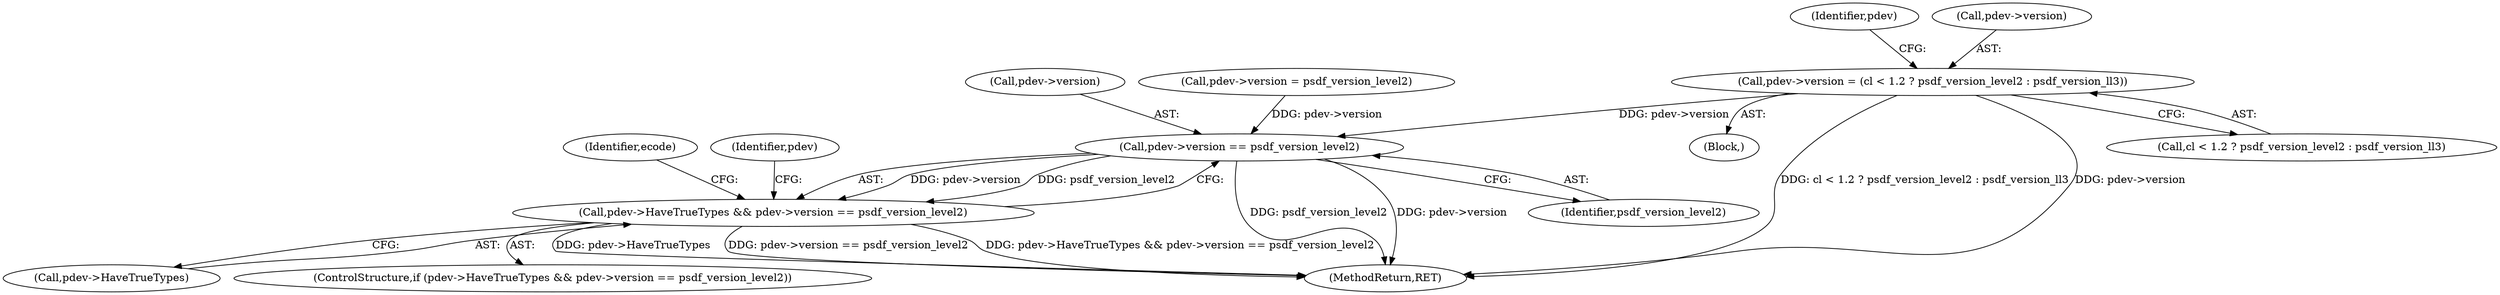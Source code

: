 digraph "0_ghostscript_c3476dde7743761a4e1d39a631716199b696b880@pointer" {
"1000870" [label="(Call,pdev->version = (cl < 1.2 ? psdf_version_level2 : psdf_version_ll3))"];
"1001302" [label="(Call,pdev->version == psdf_version_level2)"];
"1001298" [label="(Call,pdev->HaveTrueTypes && pdev->version == psdf_version_level2)"];
"1000882" [label="(Identifier,pdev)"];
"1000871" [label="(Call,pdev->version)"];
"1001299" [label="(Call,pdev->HaveTrueTypes)"];
"1001303" [label="(Call,pdev->version)"];
"1001315" [label="(Identifier,ecode)"];
"1000122" [label="(Block,)"];
"1001302" [label="(Call,pdev->version == psdf_version_level2)"];
"1001551" [label="(MethodReturn,RET)"];
"1001306" [label="(Identifier,psdf_version_level2)"];
"1000870" [label="(Call,pdev->version = (cl < 1.2 ? psdf_version_level2 : psdf_version_ll3))"];
"1001310" [label="(Identifier,pdev)"];
"1001298" [label="(Call,pdev->HaveTrueTypes && pdev->version == psdf_version_level2)"];
"1000915" [label="(Call,pdev->version = psdf_version_level2)"];
"1001297" [label="(ControlStructure,if (pdev->HaveTrueTypes && pdev->version == psdf_version_level2))"];
"1000874" [label="(Call,cl < 1.2 ? psdf_version_level2 : psdf_version_ll3)"];
"1000870" -> "1000122"  [label="AST: "];
"1000870" -> "1000874"  [label="CFG: "];
"1000871" -> "1000870"  [label="AST: "];
"1000874" -> "1000870"  [label="AST: "];
"1000882" -> "1000870"  [label="CFG: "];
"1000870" -> "1001551"  [label="DDG: cl < 1.2 ? psdf_version_level2 : psdf_version_ll3"];
"1000870" -> "1001551"  [label="DDG: pdev->version"];
"1000870" -> "1001302"  [label="DDG: pdev->version"];
"1001302" -> "1001298"  [label="AST: "];
"1001302" -> "1001306"  [label="CFG: "];
"1001303" -> "1001302"  [label="AST: "];
"1001306" -> "1001302"  [label="AST: "];
"1001298" -> "1001302"  [label="CFG: "];
"1001302" -> "1001551"  [label="DDG: psdf_version_level2"];
"1001302" -> "1001551"  [label="DDG: pdev->version"];
"1001302" -> "1001298"  [label="DDG: pdev->version"];
"1001302" -> "1001298"  [label="DDG: psdf_version_level2"];
"1000915" -> "1001302"  [label="DDG: pdev->version"];
"1001298" -> "1001297"  [label="AST: "];
"1001298" -> "1001299"  [label="CFG: "];
"1001299" -> "1001298"  [label="AST: "];
"1001310" -> "1001298"  [label="CFG: "];
"1001315" -> "1001298"  [label="CFG: "];
"1001298" -> "1001551"  [label="DDG: pdev->HaveTrueTypes"];
"1001298" -> "1001551"  [label="DDG: pdev->version == psdf_version_level2"];
"1001298" -> "1001551"  [label="DDG: pdev->HaveTrueTypes && pdev->version == psdf_version_level2"];
}
